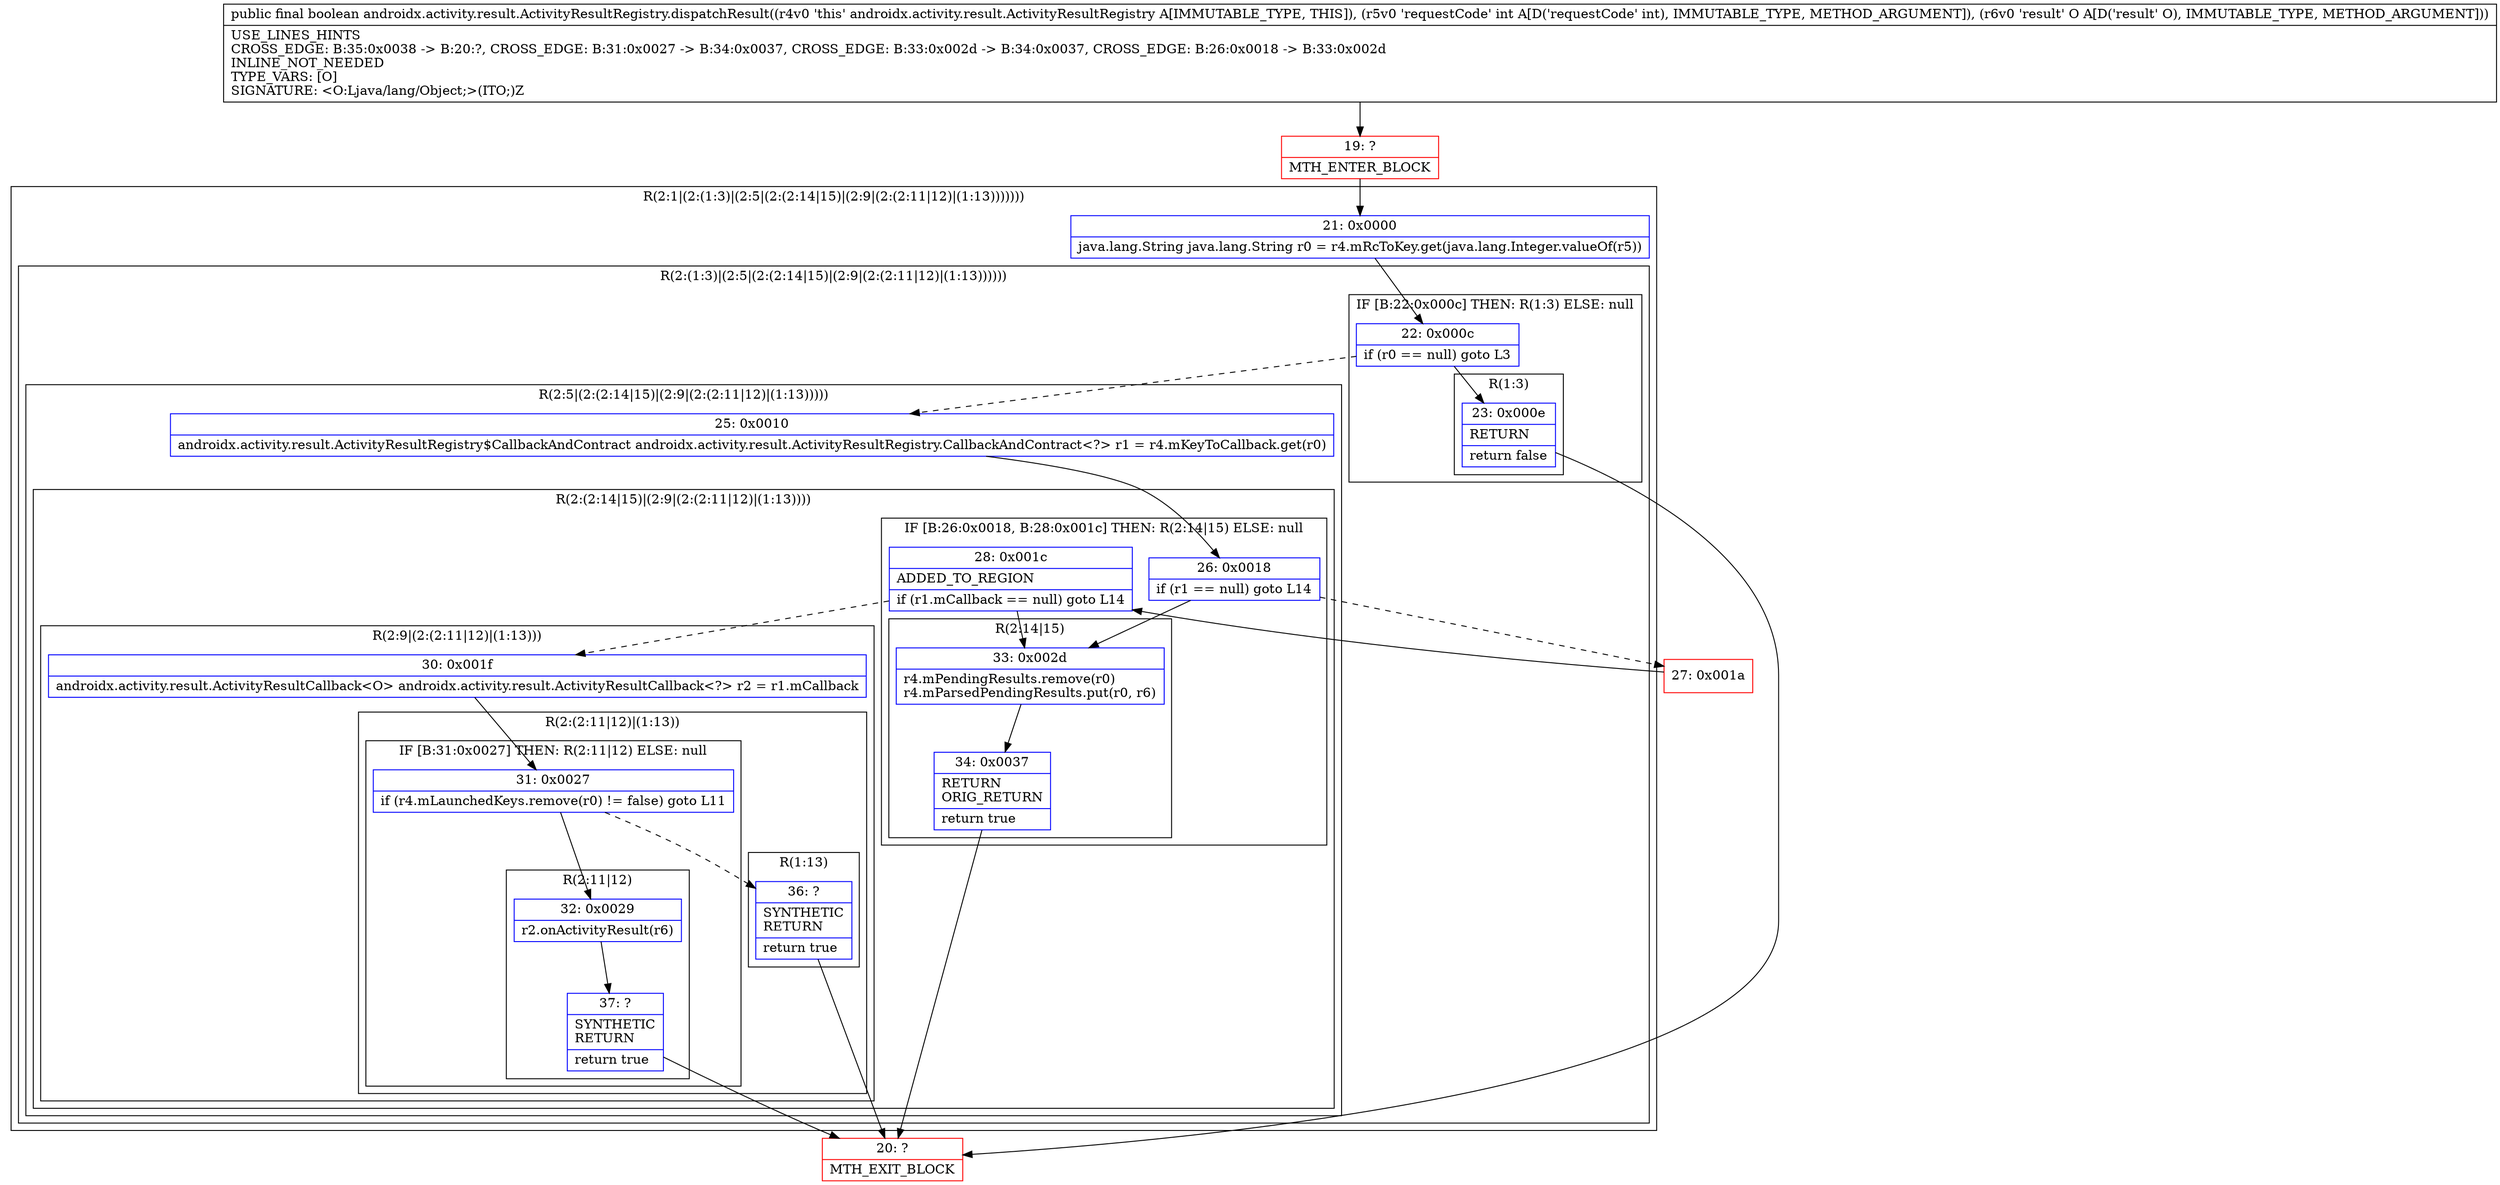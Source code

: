 digraph "CFG forandroidx.activity.result.ActivityResultRegistry.dispatchResult(ILjava\/lang\/Object;)Z" {
subgraph cluster_Region_1892258553 {
label = "R(2:1|(2:(1:3)|(2:5|(2:(2:14|15)|(2:9|(2:(2:11|12)|(1:13)))))))";
node [shape=record,color=blue];
Node_21 [shape=record,label="{21\:\ 0x0000|java.lang.String java.lang.String r0 = r4.mRcToKey.get(java.lang.Integer.valueOf(r5))\l}"];
subgraph cluster_Region_1486795682 {
label = "R(2:(1:3)|(2:5|(2:(2:14|15)|(2:9|(2:(2:11|12)|(1:13))))))";
node [shape=record,color=blue];
subgraph cluster_IfRegion_1048243782 {
label = "IF [B:22:0x000c] THEN: R(1:3) ELSE: null";
node [shape=record,color=blue];
Node_22 [shape=record,label="{22\:\ 0x000c|if (r0 == null) goto L3\l}"];
subgraph cluster_Region_2059586995 {
label = "R(1:3)";
node [shape=record,color=blue];
Node_23 [shape=record,label="{23\:\ 0x000e|RETURN\l|return false\l}"];
}
}
subgraph cluster_Region_72741425 {
label = "R(2:5|(2:(2:14|15)|(2:9|(2:(2:11|12)|(1:13)))))";
node [shape=record,color=blue];
Node_25 [shape=record,label="{25\:\ 0x0010|androidx.activity.result.ActivityResultRegistry$CallbackAndContract androidx.activity.result.ActivityResultRegistry.CallbackAndContract\<?\> r1 = r4.mKeyToCallback.get(r0)\l}"];
subgraph cluster_Region_1082178514 {
label = "R(2:(2:14|15)|(2:9|(2:(2:11|12)|(1:13))))";
node [shape=record,color=blue];
subgraph cluster_IfRegion_2139541283 {
label = "IF [B:26:0x0018, B:28:0x001c] THEN: R(2:14|15) ELSE: null";
node [shape=record,color=blue];
Node_26 [shape=record,label="{26\:\ 0x0018|if (r1 == null) goto L14\l}"];
Node_28 [shape=record,label="{28\:\ 0x001c|ADDED_TO_REGION\l|if (r1.mCallback == null) goto L14\l}"];
subgraph cluster_Region_704977556 {
label = "R(2:14|15)";
node [shape=record,color=blue];
Node_33 [shape=record,label="{33\:\ 0x002d|r4.mPendingResults.remove(r0)\lr4.mParsedPendingResults.put(r0, r6)\l}"];
Node_34 [shape=record,label="{34\:\ 0x0037|RETURN\lORIG_RETURN\l|return true\l}"];
}
}
subgraph cluster_Region_1416195736 {
label = "R(2:9|(2:(2:11|12)|(1:13)))";
node [shape=record,color=blue];
Node_30 [shape=record,label="{30\:\ 0x001f|androidx.activity.result.ActivityResultCallback\<O\> androidx.activity.result.ActivityResultCallback\<?\> r2 = r1.mCallback\l}"];
subgraph cluster_Region_1964326259 {
label = "R(2:(2:11|12)|(1:13))";
node [shape=record,color=blue];
subgraph cluster_IfRegion_375855991 {
label = "IF [B:31:0x0027] THEN: R(2:11|12) ELSE: null";
node [shape=record,color=blue];
Node_31 [shape=record,label="{31\:\ 0x0027|if (r4.mLaunchedKeys.remove(r0) != false) goto L11\l}"];
subgraph cluster_Region_1455038267 {
label = "R(2:11|12)";
node [shape=record,color=blue];
Node_32 [shape=record,label="{32\:\ 0x0029|r2.onActivityResult(r6)\l}"];
Node_37 [shape=record,label="{37\:\ ?|SYNTHETIC\lRETURN\l|return true\l}"];
}
}
subgraph cluster_Region_1488688080 {
label = "R(1:13)";
node [shape=record,color=blue];
Node_36 [shape=record,label="{36\:\ ?|SYNTHETIC\lRETURN\l|return true\l}"];
}
}
}
}
}
}
}
Node_19 [shape=record,color=red,label="{19\:\ ?|MTH_ENTER_BLOCK\l}"];
Node_20 [shape=record,color=red,label="{20\:\ ?|MTH_EXIT_BLOCK\l}"];
Node_27 [shape=record,color=red,label="{27\:\ 0x001a}"];
MethodNode[shape=record,label="{public final boolean androidx.activity.result.ActivityResultRegistry.dispatchResult((r4v0 'this' androidx.activity.result.ActivityResultRegistry A[IMMUTABLE_TYPE, THIS]), (r5v0 'requestCode' int A[D('requestCode' int), IMMUTABLE_TYPE, METHOD_ARGUMENT]), (r6v0 'result' O A[D('result' O), IMMUTABLE_TYPE, METHOD_ARGUMENT]))  | USE_LINES_HINTS\lCROSS_EDGE: B:35:0x0038 \-\> B:20:?, CROSS_EDGE: B:31:0x0027 \-\> B:34:0x0037, CROSS_EDGE: B:33:0x002d \-\> B:34:0x0037, CROSS_EDGE: B:26:0x0018 \-\> B:33:0x002d\lINLINE_NOT_NEEDED\lTYPE_VARS: [O]\lSIGNATURE: \<O:Ljava\/lang\/Object;\>(ITO;)Z\l}"];
MethodNode -> Node_19;Node_21 -> Node_22;
Node_22 -> Node_23;
Node_22 -> Node_25[style=dashed];
Node_23 -> Node_20;
Node_25 -> Node_26;
Node_26 -> Node_27[style=dashed];
Node_26 -> Node_33;
Node_28 -> Node_30[style=dashed];
Node_28 -> Node_33;
Node_33 -> Node_34;
Node_34 -> Node_20;
Node_30 -> Node_31;
Node_31 -> Node_32;
Node_31 -> Node_36[style=dashed];
Node_32 -> Node_37;
Node_37 -> Node_20;
Node_36 -> Node_20;
Node_19 -> Node_21;
Node_27 -> Node_28;
}

